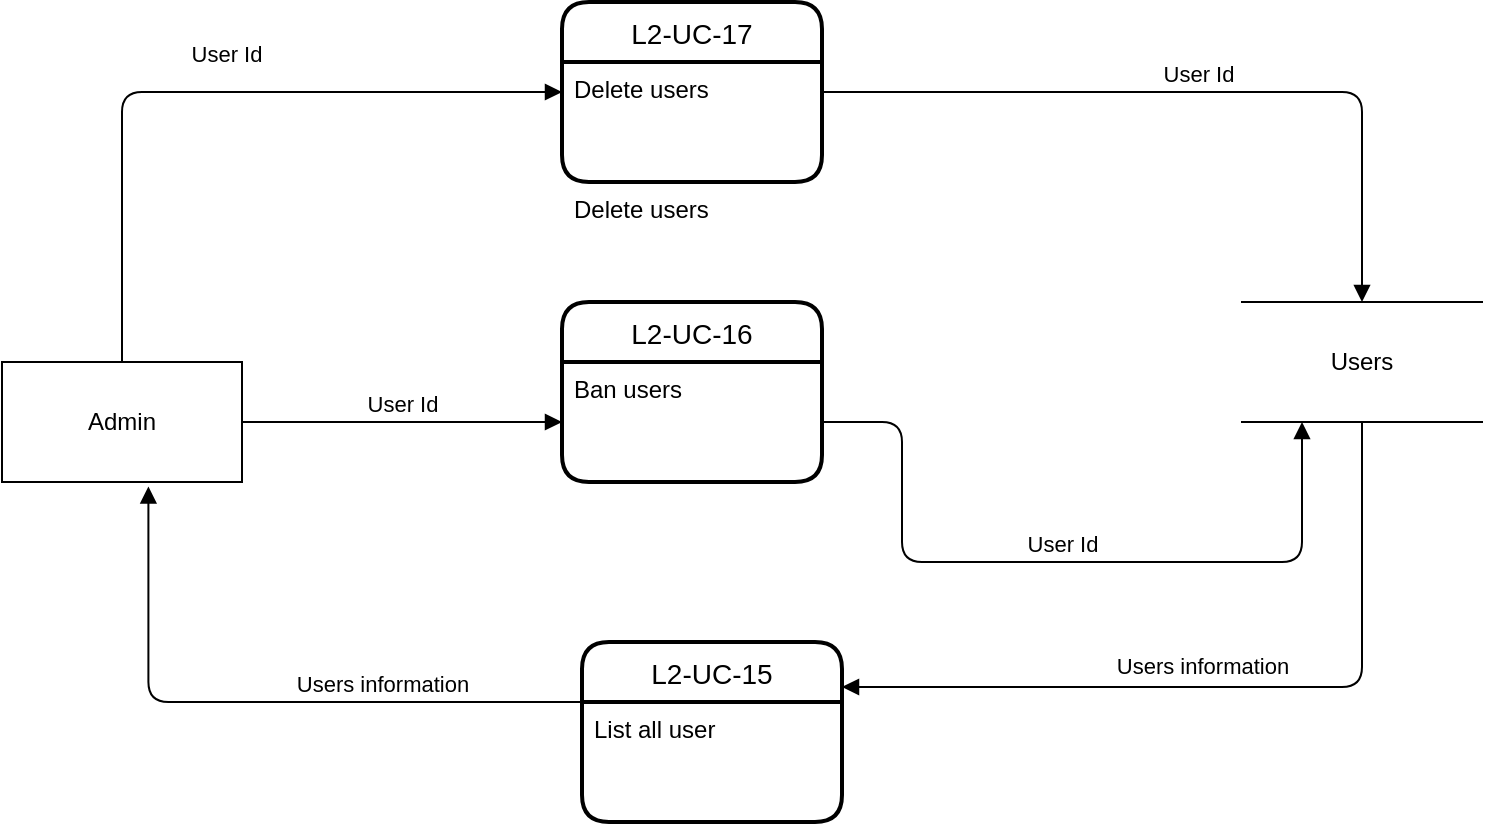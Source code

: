 <mxfile version="14.9.0" type="device"><diagram id="Pej4gYVfIuPFOSHpzbPO" name="Page-1"><mxGraphModel dx="1038" dy="547" grid="1" gridSize="10" guides="1" tooltips="1" connect="1" arrows="1" fold="1" page="1" pageScale="1" pageWidth="827" pageHeight="1169" math="0" shadow="0"><root><mxCell id="0"/><mxCell id="1" parent="0"/><mxCell id="kzIqg7E4-0e3mFC2bliC-11" value="Admin" style="rounded=0;whiteSpace=wrap;html=1;" parent="1" vertex="1"><mxGeometry x="40" y="220" width="120" height="60" as="geometry"/></mxCell><mxCell id="kzIqg7E4-0e3mFC2bliC-12" value="Users" style="shape=partialRectangle;whiteSpace=wrap;html=1;left=0;right=0;fillColor=none;" parent="1" vertex="1"><mxGeometry x="660" y="190" width="120" height="60" as="geometry"/></mxCell><mxCell id="kzIqg7E4-0e3mFC2bliC-13" value="L2-UC-15" style="swimlane;childLayout=stackLayout;horizontal=1;startSize=30;horizontalStack=0;rounded=1;fontSize=14;fontStyle=0;strokeWidth=2;resizeParent=0;resizeLast=1;shadow=0;dashed=0;align=center;" parent="1" vertex="1"><mxGeometry x="330" y="360" width="130" height="90" as="geometry"/></mxCell><mxCell id="kzIqg7E4-0e3mFC2bliC-14" value="List all user" style="align=left;strokeColor=none;fillColor=none;spacingLeft=4;fontSize=12;verticalAlign=top;resizable=0;rotatable=0;part=1;" parent="kzIqg7E4-0e3mFC2bliC-13" vertex="1"><mxGeometry y="30" width="130" height="60" as="geometry"/></mxCell><mxCell id="kzIqg7E4-0e3mFC2bliC-15" value="L2-UC-16" style="swimlane;childLayout=stackLayout;horizontal=1;startSize=30;horizontalStack=0;rounded=1;fontSize=14;fontStyle=0;strokeWidth=2;resizeParent=0;resizeLast=1;shadow=0;dashed=0;align=center;" parent="1" vertex="1"><mxGeometry x="320" y="190" width="130" height="90" as="geometry"/></mxCell><mxCell id="kzIqg7E4-0e3mFC2bliC-16" value="Ban users" style="align=left;strokeColor=none;fillColor=none;spacingLeft=4;fontSize=12;verticalAlign=top;resizable=0;rotatable=0;part=1;" parent="kzIqg7E4-0e3mFC2bliC-15" vertex="1"><mxGeometry y="30" width="130" height="60" as="geometry"/></mxCell><mxCell id="kzIqg7E4-0e3mFC2bliC-17" value="L2-UC-17" style="swimlane;childLayout=stackLayout;horizontal=1;startSize=30;horizontalStack=0;rounded=1;fontSize=14;fontStyle=0;strokeWidth=2;resizeParent=0;resizeLast=1;shadow=0;dashed=0;align=center;" parent="1" vertex="1"><mxGeometry x="320" y="40" width="130" height="90" as="geometry"/></mxCell><mxCell id="kzIqg7E4-0e3mFC2bliC-18" value="Delete users" style="align=left;strokeColor=none;fillColor=none;spacingLeft=4;fontSize=12;verticalAlign=top;resizable=0;rotatable=0;part=1;" parent="kzIqg7E4-0e3mFC2bliC-17" vertex="1"><mxGeometry y="30" width="130" height="60" as="geometry"/></mxCell><mxCell id="hOWeipXPjgBu5DLpBrBN-1" value="Delete users" style="align=left;strokeColor=none;fillColor=none;spacingLeft=4;fontSize=12;verticalAlign=top;resizable=0;rotatable=0;part=1;" vertex="1" parent="kzIqg7E4-0e3mFC2bliC-17"><mxGeometry y="90" width="130" as="geometry"/></mxCell><mxCell id="kzIqg7E4-0e3mFC2bliC-19" value="User Id" style="html=1;verticalAlign=bottom;endArrow=block;exitX=0.5;exitY=0;exitDx=0;exitDy=0;entryX=0;entryY=0.25;entryDx=0;entryDy=0;edgeStyle=orthogonalEdgeStyle;" parent="1" source="kzIqg7E4-0e3mFC2bliC-11" target="kzIqg7E4-0e3mFC2bliC-18" edge="1"><mxGeometry x="0.051" y="11" width="80" relative="1" as="geometry"><mxPoint x="100" y="130" as="sourcePoint"/><mxPoint x="180" y="130" as="targetPoint"/><mxPoint y="1" as="offset"/></mxGeometry></mxCell><mxCell id="kzIqg7E4-0e3mFC2bliC-20" value="User Id" style="html=1;verticalAlign=bottom;endArrow=block;exitX=1;exitY=0.25;exitDx=0;exitDy=0;entryX=0.5;entryY=0;entryDx=0;entryDy=0;edgeStyle=orthogonalEdgeStyle;" parent="1" source="kzIqg7E4-0e3mFC2bliC-18" target="kzIqg7E4-0e3mFC2bliC-12" edge="1"><mxGeometry width="80" relative="1" as="geometry"><mxPoint x="520" y="155" as="sourcePoint"/><mxPoint x="740" y="20" as="targetPoint"/></mxGeometry></mxCell><mxCell id="kzIqg7E4-0e3mFC2bliC-21" value="User Id" style="html=1;verticalAlign=bottom;endArrow=block;exitX=1;exitY=0.5;exitDx=0;exitDy=0;entryX=0;entryY=0.5;entryDx=0;entryDy=0;" parent="1" source="kzIqg7E4-0e3mFC2bliC-11" target="kzIqg7E4-0e3mFC2bliC-16" edge="1"><mxGeometry width="80" relative="1" as="geometry"><mxPoint x="110" y="230" as="sourcePoint"/><mxPoint x="330" y="95" as="targetPoint"/></mxGeometry></mxCell><mxCell id="kzIqg7E4-0e3mFC2bliC-22" value="User Id" style="html=1;verticalAlign=bottom;endArrow=block;exitX=1;exitY=0.5;exitDx=0;exitDy=0;entryX=0.25;entryY=1;entryDx=0;entryDy=0;edgeStyle=orthogonalEdgeStyle;" parent="1" source="kzIqg7E4-0e3mFC2bliC-16" target="kzIqg7E4-0e3mFC2bliC-12" edge="1"><mxGeometry width="80" relative="1" as="geometry"><mxPoint x="490" y="340" as="sourcePoint"/><mxPoint x="650" y="340" as="targetPoint"/><Array as="points"><mxPoint x="490" y="250"/><mxPoint x="490" y="320"/><mxPoint x="690" y="320"/></Array></mxGeometry></mxCell><mxCell id="kzIqg7E4-0e3mFC2bliC-23" value="Users information" style="html=1;verticalAlign=bottom;endArrow=block;exitX=0.61;exitY=1.037;exitDx=0;exitDy=0;exitPerimeter=0;edgeStyle=orthogonalEdgeStyle;entryX=0.61;entryY=1.037;entryDx=0;entryDy=0;entryPerimeter=0;" parent="1" target="kzIqg7E4-0e3mFC2bliC-11" edge="1"><mxGeometry x="-0.384" width="80" relative="1" as="geometry"><mxPoint x="330" y="390" as="sourcePoint"/><mxPoint x="140" y="390" as="targetPoint"/><Array as="points"><mxPoint x="330" y="390"/><mxPoint x="113" y="390"/></Array><mxPoint as="offset"/></mxGeometry></mxCell><mxCell id="kzIqg7E4-0e3mFC2bliC-24" value="Users information" style="html=1;verticalAlign=bottom;endArrow=block;entryX=1;entryY=0.25;entryDx=0;entryDy=0;edgeStyle=orthogonalEdgeStyle;exitX=0.5;exitY=1;exitDx=0;exitDy=0;" parent="1" source="kzIqg7E4-0e3mFC2bliC-12" target="kzIqg7E4-0e3mFC2bliC-13" edge="1"><mxGeometry x="0.083" y="-2" width="80" relative="1" as="geometry"><mxPoint x="600" y="518" as="sourcePoint"/><mxPoint x="480" y="370" as="targetPoint"/><Array as="points"><mxPoint x="720" y="383"/></Array><mxPoint as="offset"/></mxGeometry></mxCell></root></mxGraphModel></diagram></mxfile>